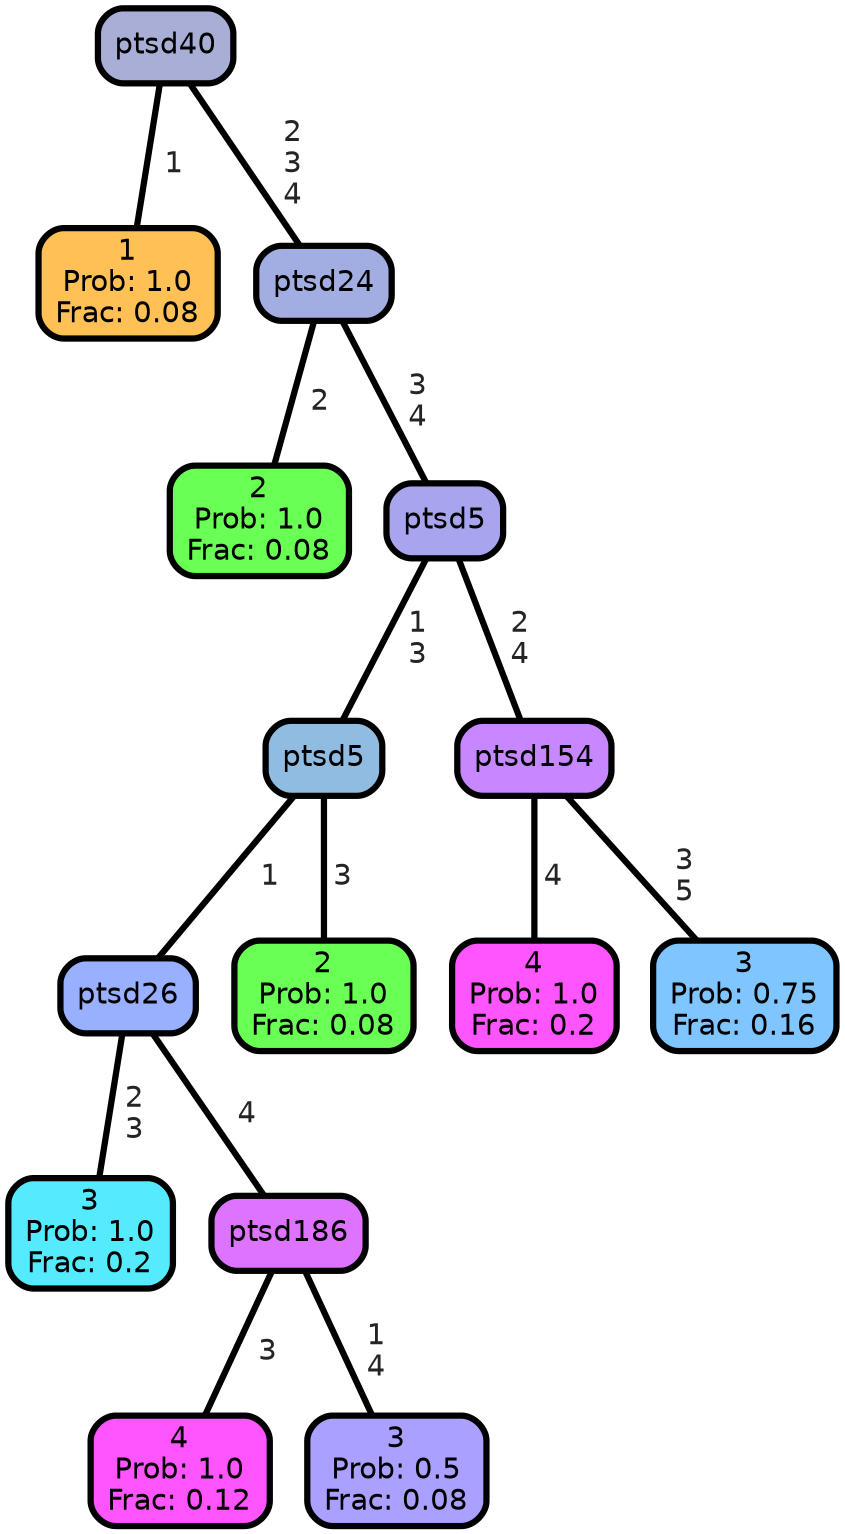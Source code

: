 graph Tree {
node [shape=box, style="filled, rounded",color="black",penwidth="3",fontcolor="black",                 fontname=helvetica] ;
graph [ranksep="0 equally", splines=straight,                 bgcolor=transparent, dpi=200] ;
edge [fontname=helvetica, fontweight=bold,fontcolor=grey14,color=black] ;
0 [label="1
Prob: 1.0
Frac: 0.08", fillcolor="#ffc155"] ;
1 [label="ptsd40", fillcolor="#a9aed6"] ;
2 [label="2
Prob: 1.0
Frac: 0.08", fillcolor="#6aff55"] ;
3 [label="ptsd24", fillcolor="#a2ade1"] ;
4 [label="3
Prob: 1.0
Frac: 0.2", fillcolor="#55ebff"] ;
5 [label="ptsd26", fillcolor="#99afff"] ;
6 [label="4
Prob: 1.0
Frac: 0.12", fillcolor="#ff55ff"] ;
7 [label="ptsd186", fillcolor="#dd73ff"] ;
8 [label="3
Prob: 0.5
Frac: 0.08", fillcolor="#aaa0ff"] ;
9 [label="ptsd5", fillcolor="#91bce2"] ;
10 [label="2
Prob: 1.0
Frac: 0.08", fillcolor="#6aff55"] ;
11 [label="ptsd5", fillcolor="#a7a5ee"] ;
12 [label="4
Prob: 1.0
Frac: 0.2", fillcolor="#ff55ff"] ;
13 [label="ptsd154", fillcolor="#c687ff"] ;
14 [label="3
Prob: 0.75
Frac: 0.16", fillcolor="#7fc5ff"] ;
1 -- 0 [label=" 1",penwidth=3] ;
1 -- 3 [label=" 2\n 3\n 4",penwidth=3] ;
3 -- 2 [label=" 2",penwidth=3] ;
3 -- 11 [label=" 3\n 4",penwidth=3] ;
5 -- 4 [label=" 2\n 3",penwidth=3] ;
5 -- 7 [label=" 4",penwidth=3] ;
7 -- 6 [label=" 3",penwidth=3] ;
7 -- 8 [label=" 1\n 4",penwidth=3] ;
9 -- 5 [label=" 1",penwidth=3] ;
9 -- 10 [label=" 3",penwidth=3] ;
11 -- 9 [label=" 1\n 3",penwidth=3] ;
11 -- 13 [label=" 2\n 4",penwidth=3] ;
13 -- 12 [label=" 4",penwidth=3] ;
13 -- 14 [label=" 3\n 5",penwidth=3] ;
{rank = same;}}